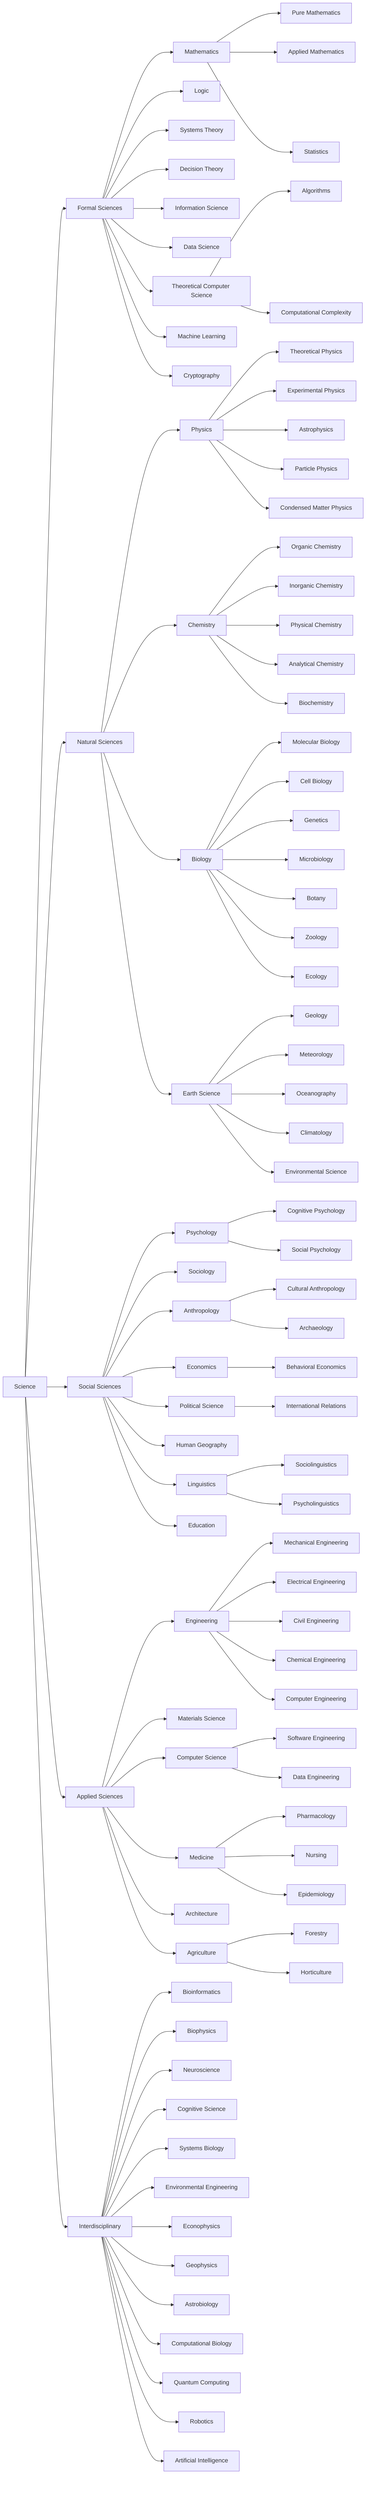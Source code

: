 flowchart LR
ROOT["Science"]
ROOT --> FORMAL_SCIENCES["Formal Sciences"]
FORMAL_SCIENCES --> MATHEMATICS["Mathematics"]
MATHEMATICS --> PURE_MATHEMATICS["Pure Mathematics"]
MATHEMATICS --> APPLIED_MATHEMATICS["Applied Mathematics"]
MATHEMATICS --> STATISTICS["Statistics"]
FORMAL_SCIENCES --> LOGIC["Logic"]
FORMAL_SCIENCES --> SYSTEMS_THEORY["Systems Theory"]
FORMAL_SCIENCES --> DECISION_THEORY["Decision Theory"]
FORMAL_SCIENCES --> INFORMATION_SCIENCE["Information Science"]
FORMAL_SCIENCES --> DATA_SCIENCE["Data Science"]
FORMAL_SCIENCES --> THEORETICAL_COMPUTER_SCIENCE["Theoretical Computer Science"]
THEORETICAL_COMPUTER_SCIENCE --> ALGORITHMS["Algorithms"]
THEORETICAL_COMPUTER_SCIENCE --> COMPUTATIONAL_COMPLEXITY["Computational Complexity"]
FORMAL_SCIENCES --> MACHINE_LEARNING["Machine Learning"]
FORMAL_SCIENCES --> CRYPTOGRAPHY["Cryptography"]
ROOT --> NATURAL_SCIENCES["Natural Sciences"]
NATURAL_SCIENCES --> PHYSICS["Physics"]
PHYSICS --> THEORETICAL_PHYSICS["Theoretical Physics"]
PHYSICS --> EXPERIMENTAL_PHYSICS["Experimental Physics"]
PHYSICS --> ASTROPHYSICS["Astrophysics"]
PHYSICS --> PARTICLE_PHYSICS["Particle Physics"]
PHYSICS --> CONDENSED_MATTER_PHYSICS["Condensed Matter Physics"]
NATURAL_SCIENCES --> CHEMISTRY["Chemistry"]
CHEMISTRY --> ORGANIC_CHEMISTRY["Organic Chemistry"]
CHEMISTRY --> INORGANIC_CHEMISTRY["Inorganic Chemistry"]
CHEMISTRY --> PHYSICAL_CHEMISTRY["Physical Chemistry"]
CHEMISTRY --> ANALYTICAL_CHEMISTRY["Analytical Chemistry"]
CHEMISTRY --> BIOCHEMISTRY["Biochemistry"]
NATURAL_SCIENCES --> BIOLOGY["Biology"]
BIOLOGY --> MOLECULAR_BIOLOGY["Molecular Biology"]
BIOLOGY --> CELL_BIOLOGY["Cell Biology"]
BIOLOGY --> GENETICS["Genetics"]
BIOLOGY --> MICROBIOLOGY["Microbiology"]
BIOLOGY --> BOTANY["Botany"]
BIOLOGY --> ZOOLOGY["Zoology"]
BIOLOGY --> ECOLOGY["Ecology"]
NATURAL_SCIENCES --> EARTH_SCIENCE["Earth Science"]
EARTH_SCIENCE --> GEOLOGY["Geology"]
EARTH_SCIENCE --> METEOROLOGY["Meteorology"]
EARTH_SCIENCE --> OCEANOGRAPHY["Oceanography"]
EARTH_SCIENCE --> CLIMATOLOGY["Climatology"]
EARTH_SCIENCE --> ENVIRONMENTAL_SCIENCE["Environmental Science"]
ROOT --> SOCIAL_SCIENCES["Social Sciences"]
SOCIAL_SCIENCES --> PSYCHOLOGY["Psychology"]
PSYCHOLOGY --> COGNITIVE_PSYCHOLOGY["Cognitive Psychology"]
PSYCHOLOGY --> SOCIAL_PSYCHOLOGY["Social Psychology"]
SOCIAL_SCIENCES --> SOCIOLOGY["Sociology"]
SOCIAL_SCIENCES --> ANTHROPOLOGY["Anthropology"]
ANTHROPOLOGY --> CULTURAL_ANTHROPOLOGY["Cultural Anthropology"]
ANTHROPOLOGY --> ARCHAEOLOGY["Archaeology"]
SOCIAL_SCIENCES --> ECONOMICS["Economics"]
ECONOMICS --> BEHAVIORAL_ECONOMICS["Behavioral Economics"]
SOCIAL_SCIENCES --> POLITICAL_SCIENCE["Political Science"]
POLITICAL_SCIENCE --> INTERNATIONAL_RELATIONS["International Relations"]
SOCIAL_SCIENCES --> HUMAN_GEOGRAPHY["Human Geography"]
SOCIAL_SCIENCES --> LINGUISTICS["Linguistics"]
LINGUISTICS --> SOCIOLINGUISTICS["Sociolinguistics"]
LINGUISTICS --> PSYCHOLINGUISTICS["Psycholinguistics"]
SOCIAL_SCIENCES --> EDUCATION["Education"]
ROOT --> APPLIED_SCIENCES["Applied Sciences"]
APPLIED_SCIENCES --> ENGINEERING["Engineering"]
ENGINEERING --> MECHANICAL_ENGINEERING["Mechanical Engineering"]
ENGINEERING --> ELECTRICAL_ENGINEERING["Electrical Engineering"]
ENGINEERING --> CIVIL_ENGINEERING["Civil Engineering"]
ENGINEERING --> CHEMICAL_ENGINEERING["Chemical Engineering"]
ENGINEERING --> COMPUTER_ENGINEERING["Computer Engineering"]
APPLIED_SCIENCES --> MATERIALS_SCIENCE["Materials Science"]
APPLIED_SCIENCES --> COMPUTER_SCIENCE["Computer Science"]
COMPUTER_SCIENCE --> SOFTWARE_ENGINEERING["Software Engineering"]
COMPUTER_SCIENCE --> DATA_ENGINEERING["Data Engineering"]
APPLIED_SCIENCES --> MEDICINE["Medicine"]
MEDICINE --> PHARMACOLOGY["Pharmacology"]
MEDICINE --> NURSING["Nursing"]
MEDICINE --> EPIDEMIOLOGY["Epidemiology"]
APPLIED_SCIENCES --> ARCHITECTURE["Architecture"]
APPLIED_SCIENCES --> AGRICULTURE["Agriculture"]
AGRICULTURE --> FORESTRY["Forestry"]
AGRICULTURE --> HORTICULTURE["Horticulture"]
ROOT --> INTERDISCIPLINARY["Interdisciplinary"]
INTERDISCIPLINARY --> BIOINFORMATICS["Bioinformatics"]
INTERDISCIPLINARY --> BIOPHYSICS["Biophysics"]
INTERDISCIPLINARY --> NEUROSCIENCE["Neuroscience"]
INTERDISCIPLINARY --> COGNITIVE_SCIENCE["Cognitive Science"]
INTERDISCIPLINARY --> SYSTEMS_BIOLOGY["Systems Biology"]
INTERDISCIPLINARY --> ENVIRONMENTAL_ENGINEERING["Environmental Engineering"]
INTERDISCIPLINARY --> ECONOPHYSICS["Econophysics"]
INTERDISCIPLINARY --> GEOPHYSICS["Geophysics"]
INTERDISCIPLINARY --> ASTROBIOLOGY["Astrobiology"]
INTERDISCIPLINARY --> COMPUTATIONAL_BIOLOGY["Computational Biology"]
INTERDISCIPLINARY --> QUANTUM_COMPUTING["Quantum Computing"]
INTERDISCIPLINARY --> ROBOTICS["Robotics"]
INTERDISCIPLINARY --> ARTIFICIAL_INTELLIGENCE["Artificial Intelligence"]